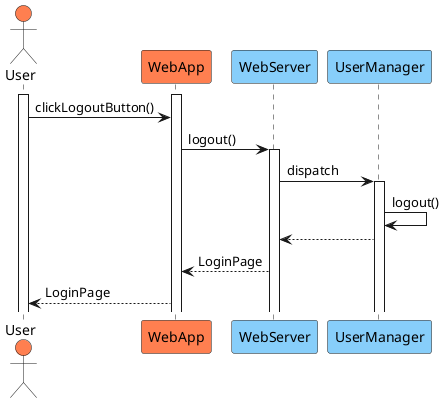 @startuml
'skinparam style strictuml
'skinparam monochrome true
skinparam actorStyle awsome

actor User #Coral
participant WebApp #Coral
participant WebServer #LightSkyBlue
participant UserManager #LightSkyBlue
'participant QueryManager #LightSkyBlue
'participant DBMS

Activate User 
Activate WebApp

User->WebApp: clickLogoutButton()

WebApp->WebServer: logout()
Activate WebServer

WebServer->UserManager: dispatch
Activate UserManager

UserManager->UserManager: logout()

UserManager-->WebServer

WebServer-->WebApp: LoginPage

WebApp-->User: LoginPage

@enduml